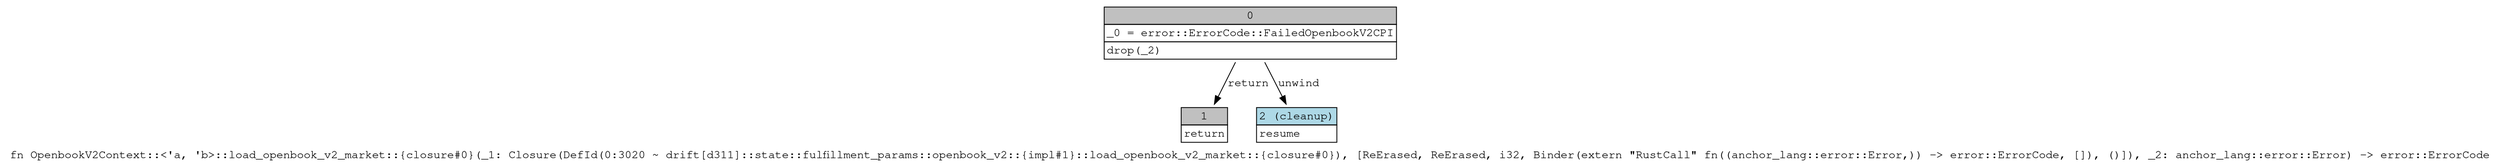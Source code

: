 digraph Mir_0_3020 {
    graph [fontname="Courier, monospace"];
    node [fontname="Courier, monospace"];
    edge [fontname="Courier, monospace"];
    label=<fn OpenbookV2Context::&lt;'a, 'b&gt;::load_openbook_v2_market::{closure#0}(_1: Closure(DefId(0:3020 ~ drift[d311]::state::fulfillment_params::openbook_v2::{impl#1}::load_openbook_v2_market::{closure#0}), [ReErased, ReErased, i32, Binder(extern &quot;RustCall&quot; fn((anchor_lang::error::Error,)) -&gt; error::ErrorCode, []), ()]), _2: anchor_lang::error::Error) -&gt; error::ErrorCode<br align="left"/>>;
    bb0__0_3020 [shape="none", label=<<table border="0" cellborder="1" cellspacing="0"><tr><td bgcolor="gray" align="center" colspan="1">0</td></tr><tr><td align="left" balign="left">_0 = error::ErrorCode::FailedOpenbookV2CPI<br/></td></tr><tr><td align="left">drop(_2)</td></tr></table>>];
    bb1__0_3020 [shape="none", label=<<table border="0" cellborder="1" cellspacing="0"><tr><td bgcolor="gray" align="center" colspan="1">1</td></tr><tr><td align="left">return</td></tr></table>>];
    bb2__0_3020 [shape="none", label=<<table border="0" cellborder="1" cellspacing="0"><tr><td bgcolor="lightblue" align="center" colspan="1">2 (cleanup)</td></tr><tr><td align="left">resume</td></tr></table>>];
    bb0__0_3020 -> bb1__0_3020 [label="return"];
    bb0__0_3020 -> bb2__0_3020 [label="unwind"];
}
